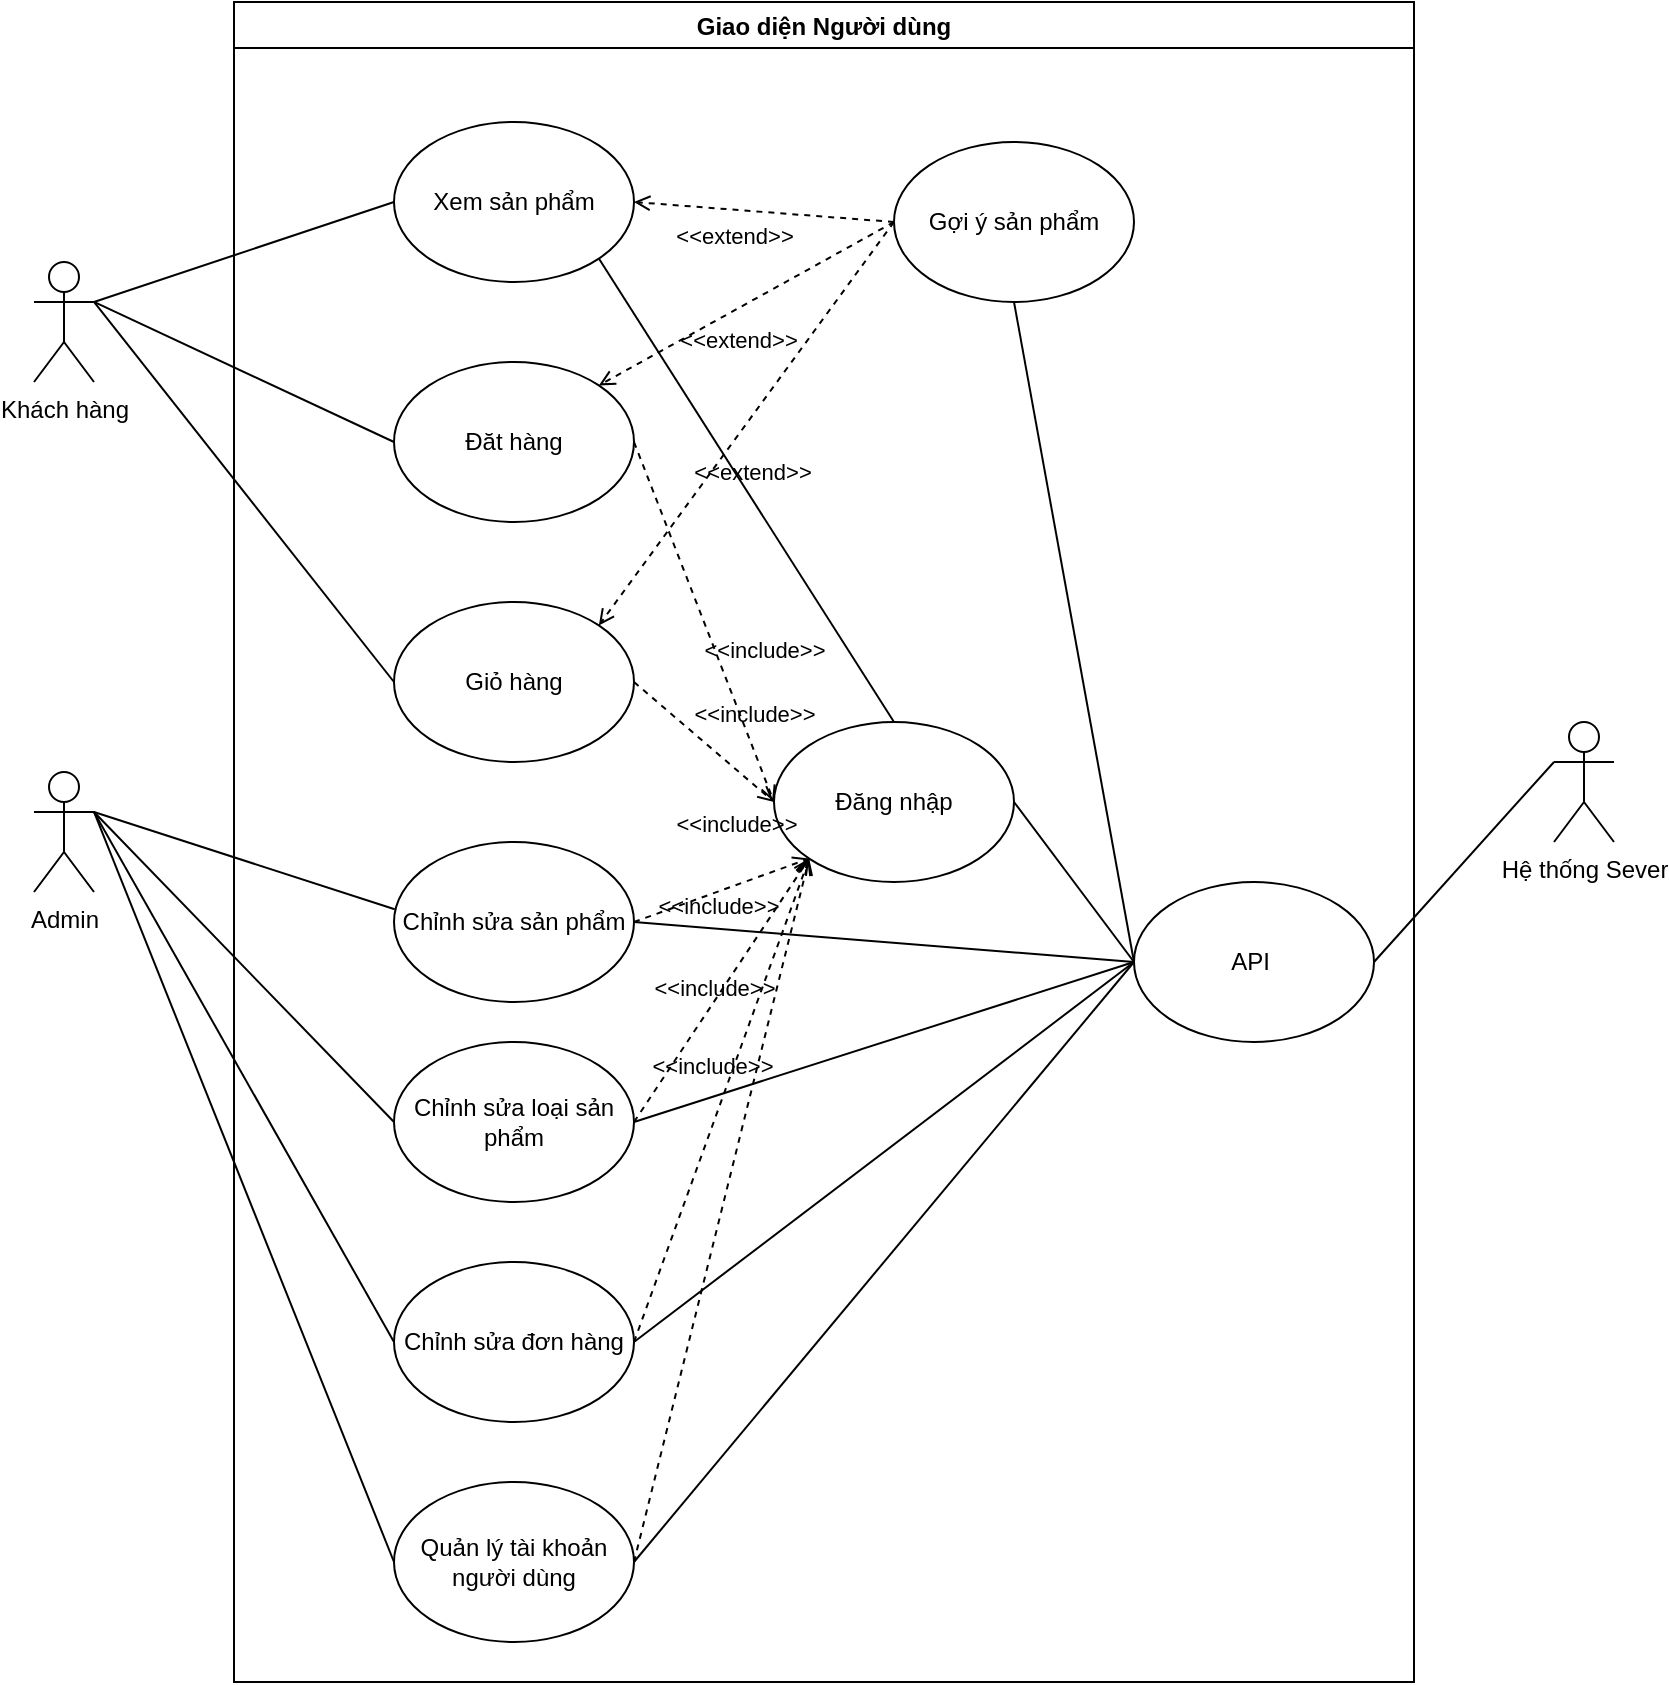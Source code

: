 <mxfile version="15.7.3" type="device" pages="3"><diagram id="hmYo7rgrEUsixKPMDMM4" name="Use Cases Người dùng"><mxGraphModel dx="2130" dy="1068" grid="1" gridSize="10" guides="1" tooltips="1" connect="1" arrows="1" fold="1" page="1" pageScale="1" pageWidth="850" pageHeight="1100" math="0" shadow="0"><root><mxCell id="0"/><mxCell id="1" parent="0"/><mxCell id="WpqIGYZQbg9KK6TChUDo-3" value="Khách hàng" style="shape=umlActor;verticalLabelPosition=bottom;verticalAlign=top;html=1;" vertex="1" parent="1"><mxGeometry x="30" y="280" width="30" height="60" as="geometry"/></mxCell><mxCell id="WpqIGYZQbg9KK6TChUDo-5" value="Admin" style="shape=umlActor;verticalLabelPosition=bottom;verticalAlign=top;html=1;" vertex="1" parent="1"><mxGeometry x="30" y="535" width="30" height="60" as="geometry"/></mxCell><mxCell id="WpqIGYZQbg9KK6TChUDo-7" value="Giao diện Người dùng" style="swimlane;" vertex="1" parent="1"><mxGeometry x="130" y="150" width="590" height="840" as="geometry"/></mxCell><mxCell id="WpqIGYZQbg9KK6TChUDo-8" value="Đăng nhập" style="ellipse;whiteSpace=wrap;html=1;" vertex="1" parent="WpqIGYZQbg9KK6TChUDo-7"><mxGeometry x="270" y="360" width="120" height="80" as="geometry"/></mxCell><mxCell id="WpqIGYZQbg9KK6TChUDo-11" value="API&amp;nbsp;" style="ellipse;whiteSpace=wrap;html=1;" vertex="1" parent="WpqIGYZQbg9KK6TChUDo-7"><mxGeometry x="450" y="440" width="120" height="80" as="geometry"/></mxCell><mxCell id="WpqIGYZQbg9KK6TChUDo-12" value="Xem sản phẩm" style="ellipse;whiteSpace=wrap;html=1;" vertex="1" parent="WpqIGYZQbg9KK6TChUDo-7"><mxGeometry x="80" y="60" width="120" height="80" as="geometry"/></mxCell><mxCell id="WpqIGYZQbg9KK6TChUDo-13" value="Chỉnh sửa sản phẩm" style="ellipse;whiteSpace=wrap;html=1;" vertex="1" parent="WpqIGYZQbg9KK6TChUDo-7"><mxGeometry x="80" y="420" width="120" height="80" as="geometry"/></mxCell><mxCell id="WpqIGYZQbg9KK6TChUDo-14" value="Đăt hàng" style="ellipse;whiteSpace=wrap;html=1;" vertex="1" parent="WpqIGYZQbg9KK6TChUDo-7"><mxGeometry x="80" y="180" width="120" height="80" as="geometry"/></mxCell><mxCell id="WpqIGYZQbg9KK6TChUDo-17" value="Giỏ hàng" style="ellipse;whiteSpace=wrap;html=1;" vertex="1" parent="WpqIGYZQbg9KK6TChUDo-7"><mxGeometry x="80" y="300" width="120" height="80" as="geometry"/></mxCell><mxCell id="WpqIGYZQbg9KK6TChUDo-25" value="Gợi ý sản phẩm" style="ellipse;whiteSpace=wrap;html=1;" vertex="1" parent="WpqIGYZQbg9KK6TChUDo-7"><mxGeometry x="330" y="70" width="120" height="80" as="geometry"/></mxCell><mxCell id="WpqIGYZQbg9KK6TChUDo-31" value="" style="endArrow=none;html=1;rounded=0;entryX=0.5;entryY=1;entryDx=0;entryDy=0;exitX=0;exitY=0.5;exitDx=0;exitDy=0;" edge="1" parent="WpqIGYZQbg9KK6TChUDo-7" source="WpqIGYZQbg9KK6TChUDo-11" target="WpqIGYZQbg9KK6TChUDo-25"><mxGeometry width="50" height="50" relative="1" as="geometry"><mxPoint x="400" y="440" as="sourcePoint"/><mxPoint x="350" y="310" as="targetPoint"/></mxGeometry></mxCell><mxCell id="WpqIGYZQbg9KK6TChUDo-35" value="" style="endArrow=none;html=1;rounded=0;exitX=1;exitY=0.5;exitDx=0;exitDy=0;entryX=0;entryY=0.5;entryDx=0;entryDy=0;" edge="1" parent="WpqIGYZQbg9KK6TChUDo-7" source="WpqIGYZQbg9KK6TChUDo-8" target="WpqIGYZQbg9KK6TChUDo-11"><mxGeometry width="50" height="50" relative="1" as="geometry"><mxPoint x="290" y="410" as="sourcePoint"/><mxPoint x="340" y="360" as="targetPoint"/></mxGeometry></mxCell><mxCell id="WpqIGYZQbg9KK6TChUDo-39" value="&amp;lt;&amp;lt;include&amp;gt;&amp;gt;" style="html=1;verticalAlign=bottom;labelBackgroundColor=none;endArrow=open;endFill=0;dashed=1;rounded=0;exitX=1;exitY=0.5;exitDx=0;exitDy=0;entryX=0;entryY=0.5;entryDx=0;entryDy=0;" edge="1" parent="WpqIGYZQbg9KK6TChUDo-7" source="WpqIGYZQbg9KK6TChUDo-17" target="WpqIGYZQbg9KK6TChUDo-8"><mxGeometry x="0.333" y="20" width="160" relative="1" as="geometry"><mxPoint x="180.0" y="370" as="sourcePoint"/><mxPoint x="240" y="510" as="targetPoint"/><mxPoint as="offset"/></mxGeometry></mxCell><mxCell id="WpqIGYZQbg9KK6TChUDo-40" value="&amp;lt;&amp;lt;include&amp;gt;&amp;gt;" style="html=1;verticalAlign=bottom;labelBackgroundColor=none;endArrow=open;endFill=0;dashed=1;rounded=0;exitX=1;exitY=0.5;exitDx=0;exitDy=0;entryX=0;entryY=1;entryDx=0;entryDy=0;" edge="1" parent="WpqIGYZQbg9KK6TChUDo-7" source="WpqIGYZQbg9KK6TChUDo-13" target="WpqIGYZQbg9KK6TChUDo-8"><mxGeometry x="0.333" y="20" width="160" relative="1" as="geometry"><mxPoint x="160" y="330" as="sourcePoint"/><mxPoint x="240" y="330" as="targetPoint"/><mxPoint as="offset"/></mxGeometry></mxCell><mxCell id="WpqIGYZQbg9KK6TChUDo-42" value="&amp;lt;&amp;lt;extend&amp;gt;&amp;gt;" style="html=1;verticalAlign=bottom;labelBackgroundColor=none;endArrow=open;endFill=0;dashed=1;rounded=0;exitX=0;exitY=0.5;exitDx=0;exitDy=0;entryX=1;entryY=0.5;entryDx=0;entryDy=0;" edge="1" parent="WpqIGYZQbg9KK6TChUDo-7" source="WpqIGYZQbg9KK6TChUDo-25" target="WpqIGYZQbg9KK6TChUDo-12"><mxGeometry x="0.202" y="22" width="160" relative="1" as="geometry"><mxPoint x="280" y="300" as="sourcePoint"/><mxPoint x="162.426" y="118.284" as="targetPoint"/><mxPoint as="offset"/></mxGeometry></mxCell><mxCell id="WpqIGYZQbg9KK6TChUDo-44" value="&amp;lt;&amp;lt;extend&amp;gt;&amp;gt;" style="html=1;verticalAlign=bottom;labelBackgroundColor=none;endArrow=open;endFill=0;dashed=1;rounded=0;entryX=1;entryY=0;entryDx=0;entryDy=0;exitX=0;exitY=0.5;exitDx=0;exitDy=0;" edge="1" parent="WpqIGYZQbg9KK6TChUDo-7" source="WpqIGYZQbg9KK6TChUDo-25" target="WpqIGYZQbg9KK6TChUDo-17"><mxGeometry x="0.202" y="22" width="160" relative="1" as="geometry"><mxPoint x="330" y="100" as="sourcePoint"/><mxPoint x="160" y="230" as="targetPoint"/><mxPoint as="offset"/></mxGeometry></mxCell><mxCell id="WpqIGYZQbg9KK6TChUDo-45" value="Chỉnh sửa loại sản phẩm" style="ellipse;whiteSpace=wrap;html=1;" vertex="1" parent="WpqIGYZQbg9KK6TChUDo-7"><mxGeometry x="80" y="520" width="120" height="80" as="geometry"/></mxCell><mxCell id="WpqIGYZQbg9KK6TChUDo-46" value="Chỉnh sửa đơn hàng" style="ellipse;whiteSpace=wrap;html=1;" vertex="1" parent="WpqIGYZQbg9KK6TChUDo-7"><mxGeometry x="80" y="630" width="120" height="80" as="geometry"/></mxCell><mxCell id="WpqIGYZQbg9KK6TChUDo-41" value="&amp;lt;&amp;lt;include&amp;gt;&amp;gt;" style="html=1;verticalAlign=bottom;labelBackgroundColor=none;endArrow=open;endFill=0;dashed=1;rounded=0;exitX=1;exitY=0.5;exitDx=0;exitDy=0;entryX=0;entryY=0.5;entryDx=0;entryDy=0;" edge="1" parent="WpqIGYZQbg9KK6TChUDo-7" source="WpqIGYZQbg9KK6TChUDo-14" target="WpqIGYZQbg9KK6TChUDo-8"><mxGeometry x="0.333" y="20" width="160" relative="1" as="geometry"><mxPoint x="160" y="330" as="sourcePoint"/><mxPoint x="230" y="320" as="targetPoint"/><mxPoint as="offset"/></mxGeometry></mxCell><mxCell id="WpqIGYZQbg9KK6TChUDo-43" value="&amp;lt;&amp;lt;extend&amp;gt;&amp;gt;" style="html=1;verticalAlign=bottom;labelBackgroundColor=none;endArrow=open;endFill=0;dashed=1;rounded=0;entryX=1;entryY=0;entryDx=0;entryDy=0;exitX=0;exitY=0.5;exitDx=0;exitDy=0;" edge="1" parent="WpqIGYZQbg9KK6TChUDo-7" source="WpqIGYZQbg9KK6TChUDo-25" target="WpqIGYZQbg9KK6TChUDo-14"><mxGeometry x="0.202" y="22" width="160" relative="1" as="geometry"><mxPoint x="320" y="90" as="sourcePoint"/><mxPoint x="160" y="90" as="targetPoint"/><mxPoint as="offset"/></mxGeometry></mxCell><mxCell id="WpqIGYZQbg9KK6TChUDo-50" value="Quản lý tài khoản người dùng" style="ellipse;whiteSpace=wrap;html=1;" vertex="1" parent="WpqIGYZQbg9KK6TChUDo-7"><mxGeometry x="80" y="740" width="120" height="80" as="geometry"/></mxCell><mxCell id="WpqIGYZQbg9KK6TChUDo-52" value="" style="endArrow=none;html=1;rounded=0;entryX=1;entryY=0.5;entryDx=0;entryDy=0;exitX=0;exitY=0.5;exitDx=0;exitDy=0;" edge="1" parent="WpqIGYZQbg9KK6TChUDo-7" source="WpqIGYZQbg9KK6TChUDo-11" target="WpqIGYZQbg9KK6TChUDo-45"><mxGeometry width="50" height="50" relative="1" as="geometry"><mxPoint x="430.0" y="440.0" as="sourcePoint"/><mxPoint x="400" y="160" as="targetPoint"/></mxGeometry></mxCell><mxCell id="WpqIGYZQbg9KK6TChUDo-53" value="" style="endArrow=none;html=1;rounded=0;entryX=1;entryY=0.5;entryDx=0;entryDy=0;exitX=0;exitY=0.5;exitDx=0;exitDy=0;" edge="1" parent="WpqIGYZQbg9KK6TChUDo-7" source="WpqIGYZQbg9KK6TChUDo-11" target="WpqIGYZQbg9KK6TChUDo-46"><mxGeometry width="50" height="50" relative="1" as="geometry"><mxPoint x="430.0" y="440.0" as="sourcePoint"/><mxPoint x="210" y="580.0" as="targetPoint"/></mxGeometry></mxCell><mxCell id="WpqIGYZQbg9KK6TChUDo-54" value="" style="endArrow=none;html=1;rounded=0;entryX=1;entryY=0.5;entryDx=0;entryDy=0;exitX=0;exitY=0.5;exitDx=0;exitDy=0;" edge="1" parent="WpqIGYZQbg9KK6TChUDo-7" source="WpqIGYZQbg9KK6TChUDo-11" target="WpqIGYZQbg9KK6TChUDo-50"><mxGeometry width="50" height="50" relative="1" as="geometry"><mxPoint x="430.0" y="440.0" as="sourcePoint"/><mxPoint x="210" y="680.0" as="targetPoint"/></mxGeometry></mxCell><mxCell id="WpqIGYZQbg9KK6TChUDo-55" value="" style="endArrow=none;html=1;rounded=0;entryX=1;entryY=0.5;entryDx=0;entryDy=0;exitX=0;exitY=0.5;exitDx=0;exitDy=0;" edge="1" parent="WpqIGYZQbg9KK6TChUDo-7" source="WpqIGYZQbg9KK6TChUDo-11" target="WpqIGYZQbg9KK6TChUDo-13"><mxGeometry width="50" height="50" relative="1" as="geometry"><mxPoint x="460" y="490.0" as="sourcePoint"/><mxPoint x="210.0" y="570.0" as="targetPoint"/></mxGeometry></mxCell><mxCell id="WpqIGYZQbg9KK6TChUDo-56" value="&amp;lt;&amp;lt;include&amp;gt;&amp;gt;" style="html=1;verticalAlign=bottom;labelBackgroundColor=none;endArrow=open;endFill=0;dashed=1;rounded=0;exitX=1;exitY=0.5;exitDx=0;exitDy=0;entryX=0;entryY=1;entryDx=0;entryDy=0;" edge="1" parent="WpqIGYZQbg9KK6TChUDo-7" source="WpqIGYZQbg9KK6TChUDo-45" target="WpqIGYZQbg9KK6TChUDo-8"><mxGeometry x="0.333" y="20" width="160" relative="1" as="geometry"><mxPoint x="210.0" y="470.0" as="sourcePoint"/><mxPoint x="280" y="410.0" as="targetPoint"/><mxPoint as="offset"/></mxGeometry></mxCell><mxCell id="WpqIGYZQbg9KK6TChUDo-57" value="&amp;lt;&amp;lt;include&amp;gt;&amp;gt;" style="html=1;verticalAlign=bottom;labelBackgroundColor=none;endArrow=open;endFill=0;dashed=1;rounded=0;exitX=1;exitY=0.5;exitDx=0;exitDy=0;entryX=0;entryY=1;entryDx=0;entryDy=0;" edge="1" parent="WpqIGYZQbg9KK6TChUDo-7" source="WpqIGYZQbg9KK6TChUDo-46" target="WpqIGYZQbg9KK6TChUDo-8"><mxGeometry x="0.333" y="20" width="160" relative="1" as="geometry"><mxPoint x="210.0" y="570.0" as="sourcePoint"/><mxPoint x="297.574" y="438.284" as="targetPoint"/><mxPoint as="offset"/></mxGeometry></mxCell><mxCell id="WpqIGYZQbg9KK6TChUDo-59" value="&amp;lt;&amp;lt;include&amp;gt;&amp;gt;" style="html=1;verticalAlign=bottom;labelBackgroundColor=none;endArrow=open;endFill=0;dashed=1;rounded=0;exitX=1;exitY=0.5;exitDx=0;exitDy=0;entryX=0;entryY=1;entryDx=0;entryDy=0;" edge="1" parent="WpqIGYZQbg9KK6TChUDo-7" source="WpqIGYZQbg9KK6TChUDo-50" target="WpqIGYZQbg9KK6TChUDo-8"><mxGeometry x="0.333" y="20" width="160" relative="1" as="geometry"><mxPoint x="210.0" y="680.0" as="sourcePoint"/><mxPoint x="297.574" y="438.284" as="targetPoint"/><mxPoint as="offset"/></mxGeometry></mxCell><mxCell id="WpqIGYZQbg9KK6TChUDo-60" value="" style="endArrow=none;html=1;rounded=0;entryX=1;entryY=1;entryDx=0;entryDy=0;exitX=0.5;exitY=0;exitDx=0;exitDy=0;" edge="1" parent="WpqIGYZQbg9KK6TChUDo-7" source="WpqIGYZQbg9KK6TChUDo-8" target="WpqIGYZQbg9KK6TChUDo-12"><mxGeometry width="50" height="50" relative="1" as="geometry"><mxPoint x="40" y="440" as="sourcePoint"/><mxPoint x="90" y="390" as="targetPoint"/></mxGeometry></mxCell><mxCell id="WpqIGYZQbg9KK6TChUDo-10" value="Hệ thống Sever" style="shape=umlActor;verticalLabelPosition=bottom;verticalAlign=top;html=1;outlineConnect=0;" vertex="1" parent="1"><mxGeometry x="790" y="510" width="30" height="60" as="geometry"/></mxCell><mxCell id="WpqIGYZQbg9KK6TChUDo-18" value="" style="endArrow=none;html=1;rounded=0;exitX=1;exitY=0.333;exitDx=0;exitDy=0;exitPerimeter=0;entryX=0;entryY=0.5;entryDx=0;entryDy=0;" edge="1" parent="1" source="WpqIGYZQbg9KK6TChUDo-3" target="WpqIGYZQbg9KK6TChUDo-12"><mxGeometry width="50" height="50" relative="1" as="geometry"><mxPoint x="450" y="450" as="sourcePoint"/><mxPoint x="500" y="400" as="targetPoint"/></mxGeometry></mxCell><mxCell id="WpqIGYZQbg9KK6TChUDo-19" value="" style="endArrow=none;html=1;rounded=0;exitX=1;exitY=0.333;exitDx=0;exitDy=0;exitPerimeter=0;entryX=0;entryY=0.5;entryDx=0;entryDy=0;" edge="1" parent="1" source="WpqIGYZQbg9KK6TChUDo-3" target="WpqIGYZQbg9KK6TChUDo-14"><mxGeometry width="50" height="50" relative="1" as="geometry"><mxPoint x="100" y="310" as="sourcePoint"/><mxPoint x="210" y="220" as="targetPoint"/></mxGeometry></mxCell><mxCell id="WpqIGYZQbg9KK6TChUDo-20" value="" style="endArrow=none;html=1;rounded=0;entryX=0;entryY=0.5;entryDx=0;entryDy=0;exitX=1;exitY=0.333;exitDx=0;exitDy=0;exitPerimeter=0;" edge="1" parent="1" source="WpqIGYZQbg9KK6TChUDo-3" target="WpqIGYZQbg9KK6TChUDo-17"><mxGeometry width="50" height="50" relative="1" as="geometry"><mxPoint x="90" y="300" as="sourcePoint"/><mxPoint x="350" y="270" as="targetPoint"/></mxGeometry></mxCell><mxCell id="WpqIGYZQbg9KK6TChUDo-24" value="" style="endArrow=none;html=1;rounded=0;entryX=0.003;entryY=0.42;entryDx=0;entryDy=0;entryPerimeter=0;exitX=1;exitY=0.333;exitDx=0;exitDy=0;exitPerimeter=0;" edge="1" parent="1" source="WpqIGYZQbg9KK6TChUDo-5" target="WpqIGYZQbg9KK6TChUDo-13"><mxGeometry width="50" height="50" relative="1" as="geometry"><mxPoint x="100" y="560" as="sourcePoint"/><mxPoint x="191.2" y="519.2" as="targetPoint"/></mxGeometry></mxCell><mxCell id="WpqIGYZQbg9KK6TChUDo-47" value="" style="endArrow=none;html=1;rounded=0;entryX=1;entryY=0.5;entryDx=0;entryDy=0;exitX=0;exitY=0.333;exitDx=0;exitDy=0;exitPerimeter=0;" edge="1" parent="1" source="WpqIGYZQbg9KK6TChUDo-10" target="WpqIGYZQbg9KK6TChUDo-11"><mxGeometry width="50" height="50" relative="1" as="geometry"><mxPoint x="600" y="600" as="sourcePoint"/><mxPoint x="550" y="290" as="targetPoint"/></mxGeometry></mxCell><mxCell id="WpqIGYZQbg9KK6TChUDo-48" value="" style="endArrow=none;html=1;rounded=0;entryX=0;entryY=0.5;entryDx=0;entryDy=0;exitX=1;exitY=0.333;exitDx=0;exitDy=0;exitPerimeter=0;" edge="1" parent="1" source="WpqIGYZQbg9KK6TChUDo-5" target="WpqIGYZQbg9KK6TChUDo-45"><mxGeometry width="50" height="50" relative="1" as="geometry"><mxPoint x="90" y="550" as="sourcePoint"/><mxPoint x="250.36" y="613.6" as="targetPoint"/></mxGeometry></mxCell><mxCell id="WpqIGYZQbg9KK6TChUDo-49" value="" style="endArrow=none;html=1;rounded=0;entryX=0;entryY=0.5;entryDx=0;entryDy=0;exitX=1;exitY=0.333;exitDx=0;exitDy=0;exitPerimeter=0;" edge="1" parent="1" source="WpqIGYZQbg9KK6TChUDo-5" target="WpqIGYZQbg9KK6TChUDo-46"><mxGeometry width="50" height="50" relative="1" as="geometry"><mxPoint x="100.0" y="560.0" as="sourcePoint"/><mxPoint x="250.0" y="730.0" as="targetPoint"/></mxGeometry></mxCell><mxCell id="WpqIGYZQbg9KK6TChUDo-51" value="" style="endArrow=none;html=1;rounded=0;entryX=0;entryY=0.5;entryDx=0;entryDy=0;exitX=1;exitY=0.333;exitDx=0;exitDy=0;exitPerimeter=0;" edge="1" parent="1" source="WpqIGYZQbg9KK6TChUDo-5" target="WpqIGYZQbg9KK6TChUDo-50"><mxGeometry width="50" height="50" relative="1" as="geometry"><mxPoint x="100.0" y="560.0" as="sourcePoint"/><mxPoint x="250.0" y="840.0" as="targetPoint"/></mxGeometry></mxCell></root></mxGraphModel></diagram><diagram id="WQH0HXmaYhvgiEabqMy1" name="Use Cases Sever"><mxGraphModel dx="1826" dy="916" grid="1" gridSize="10" guides="1" tooltips="1" connect="1" arrows="1" fold="1" page="1" pageScale="1" pageWidth="850" pageHeight="1100" math="0" shadow="0"><root><mxCell id="5BRuqn_XNsIPignSiUo--0"/><mxCell id="5BRuqn_XNsIPignSiUo--1" parent="5BRuqn_XNsIPignSiUo--0"/><mxCell id="tfKUJXocX1M5oZHYzGDF-0" value="Hệ thống Server" style="swimlane;" vertex="1" parent="5BRuqn_XNsIPignSiUo--1"><mxGeometry x="20" y="180" width="650" height="690" as="geometry"/></mxCell><mxCell id="tfKUJXocX1M5oZHYzGDF-3" value="Dịch vụ&amp;nbsp;" style="ellipse;whiteSpace=wrap;html=1;" vertex="1" parent="tfKUJXocX1M5oZHYzGDF-0"><mxGeometry x="170" y="280" width="120" height="80" as="geometry"/></mxCell><mxCell id="RVetvH7juaanu7xWLQjd-0" value="Kết nối database" style="ellipse;whiteSpace=wrap;html=1;" vertex="1" parent="tfKUJXocX1M5oZHYzGDF-0"><mxGeometry x="510" y="280" width="120" height="80" as="geometry"/></mxCell><mxCell id="RVetvH7juaanu7xWLQjd-3" value="Dịch vụ người dùng" style="ellipse;whiteSpace=wrap;html=1;" vertex="1" parent="tfKUJXocX1M5oZHYzGDF-0"><mxGeometry x="360" y="50" width="120" height="80" as="geometry"/></mxCell><mxCell id="RVetvH7juaanu7xWLQjd-4" value="Dịch vụ đơn hàng" style="ellipse;whiteSpace=wrap;html=1;" vertex="1" parent="tfKUJXocX1M5oZHYzGDF-0"><mxGeometry x="360" y="170" width="120" height="80" as="geometry"/></mxCell><mxCell id="RVetvH7juaanu7xWLQjd-5" value="Dịch vụ sản phẩm" style="ellipse;whiteSpace=wrap;html=1;" vertex="1" parent="tfKUJXocX1M5oZHYzGDF-0"><mxGeometry x="350" y="280" width="120" height="80" as="geometry"/></mxCell><mxCell id="RVetvH7juaanu7xWLQjd-6" value="Dịch vụ loại sản phẩm" style="ellipse;whiteSpace=wrap;html=1;" vertex="1" parent="tfKUJXocX1M5oZHYzGDF-0"><mxGeometry x="360" y="400" width="120" height="80" as="geometry"/></mxCell><mxCell id="RVetvH7juaanu7xWLQjd-8" value="Hệ thống khuyến nghị" style="ellipse;whiteSpace=wrap;html=1;" vertex="1" parent="tfKUJXocX1M5oZHYzGDF-0"><mxGeometry x="265" y="570" width="120" height="80" as="geometry"/></mxCell><mxCell id="8qtbMktEdWjDqhMdGbH2-0" value="&amp;lt;&amp;lt;extend&amp;gt;&amp;gt;" style="html=1;verticalAlign=bottom;labelBackgroundColor=none;endArrow=open;endFill=0;dashed=1;rounded=0;entryX=1;entryY=0.5;entryDx=0;entryDy=0;exitX=0;exitY=0.5;exitDx=0;exitDy=0;" edge="1" parent="tfKUJXocX1M5oZHYzGDF-0" source="RVetvH7juaanu7xWLQjd-3" target="tfKUJXocX1M5oZHYzGDF-3"><mxGeometry x="0.202" y="22" width="160" relative="1" as="geometry"><mxPoint x="430" y="110" as="sourcePoint"/><mxPoint x="282.426" y="311.716" as="targetPoint"/><mxPoint as="offset"/></mxGeometry></mxCell><mxCell id="8qtbMktEdWjDqhMdGbH2-1" value="&amp;lt;&amp;lt;extend&amp;gt;&amp;gt;" style="html=1;verticalAlign=bottom;labelBackgroundColor=none;endArrow=open;endFill=0;dashed=1;rounded=0;entryX=1;entryY=0.5;entryDx=0;entryDy=0;exitX=0;exitY=0.5;exitDx=0;exitDy=0;" edge="1" parent="tfKUJXocX1M5oZHYzGDF-0" source="RVetvH7juaanu7xWLQjd-4" target="tfKUJXocX1M5oZHYzGDF-3"><mxGeometry x="0.202" y="22" width="160" relative="1" as="geometry"><mxPoint x="370" y="100" as="sourcePoint"/><mxPoint x="320" y="330.0" as="targetPoint"/><mxPoint as="offset"/></mxGeometry></mxCell><mxCell id="8qtbMktEdWjDqhMdGbH2-2" value="&amp;lt;&amp;lt;extend&amp;gt;&amp;gt;" style="html=1;verticalAlign=bottom;labelBackgroundColor=none;endArrow=open;endFill=0;dashed=1;rounded=0;entryX=1;entryY=0.5;entryDx=0;entryDy=0;exitX=0;exitY=0.5;exitDx=0;exitDy=0;" edge="1" parent="tfKUJXocX1M5oZHYzGDF-0" source="RVetvH7juaanu7xWLQjd-5" target="tfKUJXocX1M5oZHYzGDF-3"><mxGeometry x="0.202" y="22" width="160" relative="1" as="geometry"><mxPoint x="370" y="200" as="sourcePoint"/><mxPoint x="320" y="330.0" as="targetPoint"/><mxPoint as="offset"/></mxGeometry></mxCell><mxCell id="8qtbMktEdWjDqhMdGbH2-3" value="&amp;lt;&amp;lt;extend&amp;gt;&amp;gt;" style="html=1;verticalAlign=bottom;labelBackgroundColor=none;endArrow=open;endFill=0;dashed=1;rounded=0;entryX=1;entryY=0.5;entryDx=0;entryDy=0;exitX=0;exitY=0.5;exitDx=0;exitDy=0;" edge="1" parent="tfKUJXocX1M5oZHYzGDF-0" source="RVetvH7juaanu7xWLQjd-6" target="tfKUJXocX1M5oZHYzGDF-3"><mxGeometry x="0.202" y="22" width="160" relative="1" as="geometry"><mxPoint x="370" y="300" as="sourcePoint"/><mxPoint x="320" y="330.0" as="targetPoint"/><mxPoint as="offset"/></mxGeometry></mxCell><mxCell id="8qtbMktEdWjDqhMdGbH2-6" value="Bộ điều khiển" style="ellipse;whiteSpace=wrap;html=1;" vertex="1" parent="tfKUJXocX1M5oZHYzGDF-0"><mxGeometry x="20" y="300" width="120" height="80" as="geometry"/></mxCell><mxCell id="8qtbMktEdWjDqhMdGbH2-7" value="" style="endArrow=none;html=1;rounded=0;exitX=1;exitY=0.5;exitDx=0;exitDy=0;entryX=0;entryY=0.5;entryDx=0;entryDy=0;" edge="1" parent="tfKUJXocX1M5oZHYzGDF-0" source="8qtbMktEdWjDqhMdGbH2-6" target="tfKUJXocX1M5oZHYzGDF-3"><mxGeometry width="50" height="50" relative="1" as="geometry"><mxPoint x="500" y="360" as="sourcePoint"/><mxPoint x="550" y="310" as="targetPoint"/></mxGeometry></mxCell><mxCell id="8qtbMktEdWjDqhMdGbH2-10" value="" style="endArrow=none;html=1;rounded=0;exitX=0;exitY=0.5;exitDx=0;exitDy=0;entryX=1;entryY=0.5;entryDx=0;entryDy=0;" edge="1" parent="tfKUJXocX1M5oZHYzGDF-0" source="RVetvH7juaanu7xWLQjd-0" target="RVetvH7juaanu7xWLQjd-6"><mxGeometry width="50" height="50" relative="1" as="geometry"><mxPoint x="770" y="330.0" as="sourcePoint"/><mxPoint x="370.0" y="580.0" as="targetPoint"/></mxGeometry></mxCell><mxCell id="8qtbMktEdWjDqhMdGbH2-11" value="" style="endArrow=none;html=1;rounded=0;exitX=1;exitY=0.5;exitDx=0;exitDy=0;entryX=0;entryY=0.5;entryDx=0;entryDy=0;" edge="1" parent="tfKUJXocX1M5oZHYzGDF-0" source="RVetvH7juaanu7xWLQjd-3" target="RVetvH7juaanu7xWLQjd-0"><mxGeometry width="50" height="50" relative="1" as="geometry"><mxPoint x="520" y="330.0" as="sourcePoint"/><mxPoint x="490.0" y="450.0" as="targetPoint"/></mxGeometry></mxCell><mxCell id="8qtbMktEdWjDqhMdGbH2-12" value="" style="endArrow=none;html=1;rounded=0;exitX=1;exitY=0.5;exitDx=0;exitDy=0;entryX=0;entryY=0.5;entryDx=0;entryDy=0;" edge="1" parent="tfKUJXocX1M5oZHYzGDF-0" source="RVetvH7juaanu7xWLQjd-4" target="RVetvH7juaanu7xWLQjd-0"><mxGeometry width="50" height="50" relative="1" as="geometry"><mxPoint x="490.0" y="100" as="sourcePoint"/><mxPoint x="510" y="320" as="targetPoint"/></mxGeometry></mxCell><mxCell id="8qtbMktEdWjDqhMdGbH2-13" value="" style="endArrow=none;html=1;rounded=0;exitX=1;exitY=0.5;exitDx=0;exitDy=0;entryX=0;entryY=0.5;entryDx=0;entryDy=0;" edge="1" parent="tfKUJXocX1M5oZHYzGDF-0" source="RVetvH7juaanu7xWLQjd-5" target="RVetvH7juaanu7xWLQjd-0"><mxGeometry width="50" height="50" relative="1" as="geometry"><mxPoint x="490.0" y="220" as="sourcePoint"/><mxPoint x="520" y="330.0" as="targetPoint"/></mxGeometry></mxCell><mxCell id="8qtbMktEdWjDqhMdGbH2-14" value="Dịch vụ xác thực" style="ellipse;whiteSpace=wrap;html=1;" vertex="1" parent="tfKUJXocX1M5oZHYzGDF-0"><mxGeometry x="130" y="120" width="120" height="80" as="geometry"/></mxCell><mxCell id="8qtbMktEdWjDqhMdGbH2-15" value="&amp;lt;&amp;lt;extend&amp;gt;&amp;gt;" style="html=1;verticalAlign=bottom;labelBackgroundColor=none;endArrow=open;endFill=0;dashed=1;rounded=0;entryX=0.5;entryY=0;entryDx=0;entryDy=0;exitX=0.742;exitY=0.946;exitDx=0;exitDy=0;exitPerimeter=0;" edge="1" parent="tfKUJXocX1M5oZHYzGDF-0" source="8qtbMktEdWjDqhMdGbH2-14" target="tfKUJXocX1M5oZHYzGDF-3"><mxGeometry x="0.202" y="22" width="160" relative="1" as="geometry"><mxPoint x="370.0" y="100" as="sourcePoint"/><mxPoint x="300" y="330.0" as="targetPoint"/><mxPoint as="offset"/></mxGeometry></mxCell><mxCell id="vZNggB2FkAYrmCdX4deJ-1" value="Cơ sở dữ liệu" style="shape=umlActor;verticalLabelPosition=bottom;verticalAlign=top;html=1;outlineConnect=0;" vertex="1" parent="5BRuqn_XNsIPignSiUo--1"><mxGeometry x="780" y="480" width="30" height="60" as="geometry"/></mxCell><mxCell id="8qtbMktEdWjDqhMdGbH2-4" value="" style="endArrow=none;html=1;rounded=0;entryX=0;entryY=0.333;entryDx=0;entryDy=0;entryPerimeter=0;exitX=1;exitY=0.5;exitDx=0;exitDy=0;" edge="1" parent="5BRuqn_XNsIPignSiUo--1" source="RVetvH7juaanu7xWLQjd-0" target="vZNggB2FkAYrmCdX4deJ-1"><mxGeometry width="50" height="50" relative="1" as="geometry"><mxPoint x="520" y="540" as="sourcePoint"/><mxPoint x="570" y="490" as="targetPoint"/></mxGeometry></mxCell><mxCell id="8qtbMktEdWjDqhMdGbH2-9" value="" style="endArrow=none;html=1;rounded=0;exitX=0;exitY=1;exitDx=0;exitDy=0;entryX=1;entryY=0.5;entryDx=0;entryDy=0;exitPerimeter=0;" edge="1" parent="5BRuqn_XNsIPignSiUo--1" source="vZNggB2FkAYrmCdX4deJ-1" target="RVetvH7juaanu7xWLQjd-8"><mxGeometry width="50" height="50" relative="1" as="geometry"><mxPoint x="170.0" y="510.0" as="sourcePoint"/><mxPoint x="270.0" y="760.0" as="targetPoint"/></mxGeometry></mxCell></root></mxGraphModel></diagram><diagram id="X-VXlxn47KfroVIzSSj-" name="Kiến trúc"><mxGraphModel dx="3796" dy="1739" grid="1" gridSize="10" guides="1" tooltips="1" connect="1" arrows="1" fold="1" page="1" pageScale="1" pageWidth="850" pageHeight="1100" math="0" shadow="0"><root><mxCell id="nisfFdB-MtHwCI3LmxFU-0"/><mxCell id="nisfFdB-MtHwCI3LmxFU-1" parent="nisfFdB-MtHwCI3LmxFU-0"/><mxCell id="nisfFdB-MtHwCI3LmxFU-77" value="" style="endArrow=classic;html=1;rounded=0;fontSize=18;exitX=1;exitY=0.25;exitDx=0;exitDy=0;entryX=0.002;entryY=0.597;entryDx=0;entryDy=0;entryPerimeter=0;" edge="1" parent="nisfFdB-MtHwCI3LmxFU-1" source="nisfFdB-MtHwCI3LmxFU-55" target="nisfFdB-MtHwCI3LmxFU-81"><mxGeometry width="50" height="50" relative="1" as="geometry"><mxPoint x="480" y="1380" as="sourcePoint"/><mxPoint x="620" y="1352" as="targetPoint"/></mxGeometry></mxCell><mxCell id="nisfFdB-MtHwCI3LmxFU-79" value="HTTP Request" style="edgeLabel;html=1;align=center;verticalAlign=middle;resizable=0;points=[];fontSize=18;" vertex="1" connectable="0" parent="nisfFdB-MtHwCI3LmxFU-77"><mxGeometry x="-0.073" y="1" relative="1" as="geometry"><mxPoint y="-12" as="offset"/></mxGeometry></mxCell><mxCell id="nisfFdB-MtHwCI3LmxFU-24" value="&lt;b&gt;&lt;font style=&quot;font-size: 18px&quot;&gt;Bộ điều hướng trang&lt;/font&gt;&lt;/b&gt;" style="text;html=1;strokeColor=none;fillColor=none;align=center;verticalAlign=middle;whiteSpace=wrap;rounded=0;" vertex="1" parent="nisfFdB-MtHwCI3LmxFU-1"><mxGeometry x="208.733" y="569.394" width="151.812" height="31.515" as="geometry"/></mxCell><mxCell id="nisfFdB-MtHwCI3LmxFU-170" style="edgeStyle=orthogonalEdgeStyle;rounded=0;orthogonalLoop=1;jettySize=auto;html=1;exitX=0;exitY=0.5;exitDx=0;exitDy=0;fontSize=18;endArrow=classic;endFill=1;strokeColor=default;" edge="1" parent="nisfFdB-MtHwCI3LmxFU-1" source="nisfFdB-MtHwCI3LmxFU-49"><mxGeometry relative="1" as="geometry"><mxPoint y="726.235" as="targetPoint"/><Array as="points"><mxPoint x="-30" y="1410"/><mxPoint x="-30" y="726"/></Array></mxGeometry></mxCell><mxCell id="nisfFdB-MtHwCI3LmxFU-104" value="" style="endArrow=classic;html=1;rounded=0;fontSize=18;exitX=0;exitY=0.5;exitDx=0;exitDy=0;entryX=1;entryY=0.75;entryDx=0;entryDy=0;" edge="1" parent="nisfFdB-MtHwCI3LmxFU-1" source="nisfFdB-MtHwCI3LmxFU-103" target="nisfFdB-MtHwCI3LmxFU-55"><mxGeometry width="50" height="50" relative="1" as="geometry"><mxPoint x="740" y="1467.009" as="sourcePoint"/><mxPoint x="481.688" y="1441.585" as="targetPoint"/></mxGeometry></mxCell><mxCell id="nisfFdB-MtHwCI3LmxFU-105" value="HTTP Response" style="edgeLabel;html=1;align=center;verticalAlign=middle;resizable=0;points=[];fontSize=18;" vertex="1" connectable="0" parent="nisfFdB-MtHwCI3LmxFU-104"><mxGeometry x="-0.073" y="1" relative="1" as="geometry"><mxPoint x="-25" y="20" as="offset"/></mxGeometry></mxCell><mxCell id="nisfFdB-MtHwCI3LmxFU-98" value="" style="endArrow=classic;html=1;rounded=0;fontSize=18;exitX=0;exitY=0.75;exitDx=0;exitDy=0;entryX=0.995;entryY=0.411;entryDx=0;entryDy=0;entryPerimeter=0;" edge="1" parent="nisfFdB-MtHwCI3LmxFU-1" source="nisfFdB-MtHwCI3LmxFU-100" target="nisfFdB-MtHwCI3LmxFU-55"><mxGeometry width="50" height="50" relative="1" as="geometry"><mxPoint x="482.5" y="1403.75" as="sourcePoint"/><mxPoint x="700.56" y="1403.72" as="targetPoint"/></mxGeometry></mxCell><mxCell id="nisfFdB-MtHwCI3LmxFU-99" value="HTTP Response" style="edgeLabel;html=1;align=center;verticalAlign=middle;resizable=0;points=[];fontSize=18;" vertex="1" connectable="0" parent="nisfFdB-MtHwCI3LmxFU-98"><mxGeometry x="-0.073" y="1" relative="1" as="geometry"><mxPoint x="-19" y="25" as="offset"/></mxGeometry></mxCell><mxCell id="nisfFdB-MtHwCI3LmxFU-177" value="" style="group" vertex="1" connectable="0" parent="nisfFdB-MtHwCI3LmxFU-1"><mxGeometry x="560" y="546.84" width="670" height="903.16" as="geometry"/></mxCell><mxCell id="nisfFdB-MtHwCI3LmxFU-81" value="" style="rounded=1;whiteSpace=wrap;html=1;fontSize=18;arcSize=6;fillColor=#bac8d3;strokeColor=#23445d;" vertex="1" parent="nisfFdB-MtHwCI3LmxFU-177"><mxGeometry x="40" y="70" width="460" height="833.16" as="geometry"/></mxCell><mxCell id="nisfFdB-MtHwCI3LmxFU-82" value="&lt;b&gt;Cơ sở dữ liệu&lt;/b&gt;" style="sketch=0;shadow=0;dashed=0;html=1;strokeColor=none;labelPosition=center;verticalLabelPosition=bottom;verticalAlign=top;outlineConnect=0;align=center;shape=mxgraph.office.databases.database_mini_3;fillColor=#2072B8;fontSize=18;" vertex="1" parent="nisfFdB-MtHwCI3LmxFU-177"><mxGeometry x="540" y="323.16" width="130" height="157" as="geometry"/></mxCell><mxCell id="nisfFdB-MtHwCI3LmxFU-139" style="edgeStyle=orthogonalEdgeStyle;rounded=0;orthogonalLoop=1;jettySize=auto;html=1;exitX=1;exitY=0.5;exitDx=0;exitDy=0;fontSize=18;endArrow=none;endFill=0;strokeColor=default;" edge="1" parent="nisfFdB-MtHwCI3LmxFU-177" source="nisfFdB-MtHwCI3LmxFU-103"><mxGeometry x="-50" y="63.159" as="geometry"><mxPoint x="520" y="407.16" as="targetPoint"/></mxGeometry></mxCell><mxCell id="nisfFdB-MtHwCI3LmxFU-172" value="" style="group" vertex="1" connectable="0" parent="nisfFdB-MtHwCI3LmxFU-177"><mxGeometry x="140.0" y="763.16" width="260" height="119.34" as="geometry"/></mxCell><mxCell id="nisfFdB-MtHwCI3LmxFU-103" value="Hệ thống khuyến nghị&lt;br&gt;" style="rounded=1;whiteSpace=wrap;html=1;fontSize=18;align=center;fillColor=#d5e8d4;strokeColor=#82b366;" vertex="1" parent="nisfFdB-MtHwCI3LmxFU-172"><mxGeometry y="30" width="260" height="89.34" as="geometry"/></mxCell><mxCell id="nisfFdB-MtHwCI3LmxFU-137" value="&lt;span&gt;Flask và Python&lt;/span&gt;" style="rounded=0;whiteSpace=wrap;html=1;fontSize=18;align=center;fillColor=#f8cecc;strokeColor=#b85450;" vertex="1" parent="nisfFdB-MtHwCI3LmxFU-172"><mxGeometry x="55.16" width="149.69" height="50" as="geometry"/></mxCell><mxCell id="nisfFdB-MtHwCI3LmxFU-176" value="" style="group" vertex="1" connectable="0" parent="nisfFdB-MtHwCI3LmxFU-177"><mxGeometry x="60" y="113.16" width="426.51" height="630" as="geometry"/></mxCell><mxCell id="nisfFdB-MtHwCI3LmxFU-174" value="" style="group" vertex="1" connectable="0" parent="nisfFdB-MtHwCI3LmxFU-176"><mxGeometry y="50" width="426.51" height="580.0" as="geometry"/></mxCell><mxCell id="nisfFdB-MtHwCI3LmxFU-171" value="" style="rounded=1;whiteSpace=wrap;html=1;fontSize=18;align=center;fillColor=#d5e8d4;strokeColor=#82b366;arcSize=5;" vertex="1" parent="nisfFdB-MtHwCI3LmxFU-174"><mxGeometry width="426.51" height="580" as="geometry"/></mxCell><mxCell id="nisfFdB-MtHwCI3LmxFU-131" value="Kết nối cơ sở dữ liệu&amp;nbsp;" style="rounded=1;whiteSpace=wrap;html=1;fontSize=18;align=center;fillColor=#f8cecc;strokeColor=#b85450;" vertex="1" parent="nisfFdB-MtHwCI3LmxFU-174"><mxGeometry x="301.28" y="196.36" width="110" height="130" as="geometry"/></mxCell><mxCell id="nisfFdB-MtHwCI3LmxFU-100" value="Bộ điều khiển" style="rounded=1;whiteSpace=wrap;html=1;fontSize=18;align=center;fillColor=#dae8fc;strokeColor=#6c8ebf;" vertex="1" parent="nisfFdB-MtHwCI3LmxFU-174"><mxGeometry x="11.28" y="466.362" width="120" height="89.342" as="geometry"/></mxCell><mxCell id="nisfFdB-MtHwCI3LmxFU-101" value="Bảo mật" style="rounded=1;whiteSpace=wrap;html=1;fontSize=18;align=center;fillColor=#dae8fc;strokeColor=#6c8ebf;" vertex="1" parent="nisfFdB-MtHwCI3LmxFU-174"><mxGeometry x="41.28" y="31.62" width="200" height="64.74" as="geometry"/></mxCell><mxCell id="nisfFdB-MtHwCI3LmxFU-106" value="" style="rounded=1;whiteSpace=wrap;html=1;fontSize=18;align=center;arcSize=10;fillColor=#fff2cc;strokeColor=#d6b656;" vertex="1" parent="nisfFdB-MtHwCI3LmxFU-174"><mxGeometry x="31.58" y="126.36" width="240" height="290" as="geometry"/></mxCell><mxCell id="nisfFdB-MtHwCI3LmxFU-125" style="edgeStyle=orthogonalEdgeStyle;rounded=0;orthogonalLoop=1;jettySize=auto;html=1;exitX=0.25;exitY=0;exitDx=0;exitDy=0;fontSize=18;endArrow=classic;endFill=1;entryX=0.25;entryY=1;entryDx=0;entryDy=0;" edge="1" parent="nisfFdB-MtHwCI3LmxFU-174" source="nisfFdB-MtHwCI3LmxFU-100" target="nisfFdB-MtHwCI3LmxFU-106"><mxGeometry x="-78.72" y="-223.64" as="geometry"/></mxCell><mxCell id="nisfFdB-MtHwCI3LmxFU-127" style="edgeStyle=orthogonalEdgeStyle;rounded=0;orthogonalLoop=1;jettySize=auto;html=1;exitX=0.75;exitY=0;exitDx=0;exitDy=0;entryX=0.5;entryY=1;entryDx=0;entryDy=0;fontSize=18;endArrow=classic;endFill=1;" edge="1" parent="nisfFdB-MtHwCI3LmxFU-174" source="nisfFdB-MtHwCI3LmxFU-100" target="nisfFdB-MtHwCI3LmxFU-106"><mxGeometry x="-78.72" y="-223.64" as="geometry"/></mxCell><mxCell id="nisfFdB-MtHwCI3LmxFU-107" value="Dịch vụ" style="text;html=1;strokeColor=none;fillColor=none;align=center;verticalAlign=middle;whiteSpace=wrap;rounded=0;fontSize=18;" vertex="1" parent="nisfFdB-MtHwCI3LmxFU-174"><mxGeometry x="41.28" y="136.36" width="90" height="30" as="geometry"/></mxCell><mxCell id="nisfFdB-MtHwCI3LmxFU-122" value="Dịch vụ 1" style="rounded=1;whiteSpace=wrap;html=1;fillColor=#dae8fc;strokeColor=#6c8ebf;" vertex="1" parent="nisfFdB-MtHwCI3LmxFU-174"><mxGeometry x="61.278" y="186.36" width="92.946" height="47.273" as="geometry"/></mxCell><mxCell id="nisfFdB-MtHwCI3LmxFU-123" value="Dịch vụ 2" style="rounded=1;whiteSpace=wrap;html=1;fillColor=#dae8fc;strokeColor=#6c8ebf;" vertex="1" parent="nisfFdB-MtHwCI3LmxFU-174"><mxGeometry x="105.108" y="266.36" width="92.946" height="47.273" as="geometry"/></mxCell><mxCell id="nisfFdB-MtHwCI3LmxFU-124" value="Dịch vụ 3" style="rounded=1;whiteSpace=wrap;html=1;fillColor=#dae8fc;strokeColor=#6c8ebf;" vertex="1" parent="nisfFdB-MtHwCI3LmxFU-174"><mxGeometry x="154.228" y="346.36" width="92.946" height="47.273" as="geometry"/></mxCell><mxCell id="nisfFdB-MtHwCI3LmxFU-128" value="Mô hình dữ liệu" style="rounded=1;whiteSpace=wrap;html=1;fontSize=18;align=center;fillColor=#dae8fc;strokeColor=#6c8ebf;" vertex="1" parent="nisfFdB-MtHwCI3LmxFU-174"><mxGeometry x="161.58" y="465.7" width="99.7" height="90" as="geometry"/></mxCell><mxCell id="nisfFdB-MtHwCI3LmxFU-130" style="edgeStyle=orthogonalEdgeStyle;rounded=0;orthogonalLoop=1;jettySize=auto;html=1;exitX=1;exitY=0.5;exitDx=0;exitDy=0;entryX=0;entryY=0.5;entryDx=0;entryDy=0;fontSize=18;endArrow=classic;endFill=1;" edge="1" parent="nisfFdB-MtHwCI3LmxFU-174" source="nisfFdB-MtHwCI3LmxFU-128" target="nisfFdB-MtHwCI3LmxFU-131"><mxGeometry x="-101.75" y="-93.641" as="geometry"><Array as="points"><mxPoint x="278.25" y="510.359"/><mxPoint x="278.25" y="261.359"/></Array></mxGeometry></mxCell><mxCell id="nisfFdB-MtHwCI3LmxFU-129" style="edgeStyle=orthogonalEdgeStyle;rounded=0;orthogonalLoop=1;jettySize=auto;html=1;exitX=0.75;exitY=1;exitDx=0;exitDy=0;entryX=0.5;entryY=0;entryDx=0;entryDy=0;fontSize=18;endArrow=classic;endFill=1;" edge="1" parent="nisfFdB-MtHwCI3LmxFU-174" source="nisfFdB-MtHwCI3LmxFU-106" target="nisfFdB-MtHwCI3LmxFU-128"><mxGeometry x="-78.72" y="-223.64" as="geometry"/></mxCell><mxCell id="nisfFdB-MtHwCI3LmxFU-175" value="SpringBoot" style="rounded=1;whiteSpace=wrap;html=1;fontSize=18;align=center;fillColor=#f8cecc;strokeColor=#b85450;arcSize=0;" vertex="1" parent="nisfFdB-MtHwCI3LmxFU-176"><mxGeometry x="105.11" width="230" height="70" as="geometry"/></mxCell><mxCell id="nisfFdB-MtHwCI3LmxFU-140" value="" style="endArrow=classic;html=1;rounded=0;fontSize=18;exitX=1.002;exitY=0.388;exitDx=0;exitDy=0;exitPerimeter=0;" edge="1" parent="nisfFdB-MtHwCI3LmxFU-177" source="nisfFdB-MtHwCI3LmxFU-131" target="nisfFdB-MtHwCI3LmxFU-82"><mxGeometry x="-41.75" y="69.519" width="50" height="50" as="geometry"><mxPoint x="441.28" y="499.52" as="sourcePoint"/><mxPoint x="521.28" y="409.52" as="targetPoint"/></mxGeometry></mxCell><mxCell id="nisfFdB-MtHwCI3LmxFU-178" value="" style="group" vertex="1" connectable="0" parent="nisfFdB-MtHwCI3LmxFU-1"><mxGeometry x="-46.87" y="370" width="506.87" height="1090" as="geometry"/></mxCell><mxCell id="nisfFdB-MtHwCI3LmxFU-10" value="" style="rounded=1;whiteSpace=wrap;html=1;arcSize=6;fillColor=#d5e8d4;strokeColor=#82b366;" vertex="1" parent="nisfFdB-MtHwCI3LmxFU-178"><mxGeometry y="160" width="433.75" height="930" as="geometry"/></mxCell><mxCell id="nisfFdB-MtHwCI3LmxFU-23" value="&lt;b&gt;Client&lt;/b&gt;" style="text;html=1;strokeColor=none;fillColor=none;align=center;verticalAlign=middle;whiteSpace=wrap;rounded=0;fontSize=18;" vertex="1" parent="nisfFdB-MtHwCI3LmxFU-178"><mxGeometry x="306.87" width="133.13" height="30" as="geometry"/></mxCell><mxCell id="nisfFdB-MtHwCI3LmxFU-13" value="" style="image;html=1;image=img/lib/clip_art/networking/Router_128x128.png" vertex="1" parent="nisfFdB-MtHwCI3LmxFU-178"><mxGeometry x="178.147" y="183.636" width="61.964" height="63.03" as="geometry"/></mxCell><mxCell id="nisfFdB-MtHwCI3LmxFU-160" value="ReactJs" style="rounded=0;whiteSpace=wrap;html=1;fontSize=18;fillColor=#f8cecc;strokeColor=#b85450;" vertex="1" parent="nisfFdB-MtHwCI3LmxFU-178"><mxGeometry x="123.93" y="130" width="163.52" height="60" as="geometry"/></mxCell><mxCell id="nisfFdB-MtHwCI3LmxFU-164" value="" style="group" vertex="1" connectable="0" parent="nisfFdB-MtHwCI3LmxFU-178"><mxGeometry x="56.87" y="690" width="440" height="380" as="geometry"/></mxCell><mxCell id="nisfFdB-MtHwCI3LmxFU-69" style="edgeStyle=orthogonalEdgeStyle;rounded=0;orthogonalLoop=1;jettySize=auto;html=1;exitX=1;exitY=0.25;exitDx=0;exitDy=0;fontSize=18;" edge="1" parent="nisfFdB-MtHwCI3LmxFU-164" source="nisfFdB-MtHwCI3LmxFU-43"><mxGeometry as="geometry"><mxPoint x="285.405" y="105" as="targetPoint"/><Array as="points"><mxPoint x="285.405" y="105"/></Array></mxGeometry></mxCell><mxCell id="nisfFdB-MtHwCI3LmxFU-56" value="" style="group" vertex="1" connectable="0" parent="nisfFdB-MtHwCI3LmxFU-164"><mxGeometry width="323.459" height="340" as="geometry"/></mxCell><mxCell id="nisfFdB-MtHwCI3LmxFU-37" value="" style="rounded=1;whiteSpace=wrap;html=1;fontSize=18;arcSize=2;fillColor=#fff2cc;strokeColor=#d6b656;" vertex="1" parent="nisfFdB-MtHwCI3LmxFU-56"><mxGeometry y="40" width="323.459" height="300" as="geometry"/></mxCell><mxCell id="nisfFdB-MtHwCI3LmxFU-40" value="Redux Toolkit" style="rounded=0;whiteSpace=wrap;html=1;fontSize=18;fillColor=#f8cecc;strokeColor=#b85450;" vertex="1" parent="nisfFdB-MtHwCI3LmxFU-56"><mxGeometry x="33.297" width="237.838" height="60" as="geometry"/></mxCell><mxCell id="nisfFdB-MtHwCI3LmxFU-43" value="Dispatch" style="rounded=1;whiteSpace=wrap;html=1;fontSize=18;fillColor=#dae8fc;strokeColor=#6c8ebf;" vertex="1" parent="nisfFdB-MtHwCI3LmxFU-56"><mxGeometry x="95.135" y="90" width="114.162" height="60" as="geometry"/></mxCell><mxCell id="nisfFdB-MtHwCI3LmxFU-45" value="Reducer" style="rounded=1;whiteSpace=wrap;html=1;fontSize=18;arcSize=5;fillColor=#dae8fc;strokeColor=#6c8ebf;" vertex="1" parent="nisfFdB-MtHwCI3LmxFU-56"><mxGeometry x="38.054" y="180" width="235.459" height="80" as="geometry"/></mxCell><mxCell id="nisfFdB-MtHwCI3LmxFU-48" style="edgeStyle=orthogonalEdgeStyle;rounded=0;orthogonalLoop=1;jettySize=auto;html=1;exitX=0.5;exitY=1;exitDx=0;exitDy=0;entryX=0.5;entryY=0;entryDx=0;entryDy=0;fontSize=18;" edge="1" parent="nisfFdB-MtHwCI3LmxFU-56" source="nisfFdB-MtHwCI3LmxFU-43" target="nisfFdB-MtHwCI3LmxFU-45"><mxGeometry x="-88" as="geometry"/></mxCell><mxCell id="nisfFdB-MtHwCI3LmxFU-46" value="&lt;b&gt;Store&lt;/b&gt;" style="text;html=1;strokeColor=none;fillColor=none;align=center;verticalAlign=middle;whiteSpace=wrap;rounded=0;fontSize=18;" vertex="1" parent="nisfFdB-MtHwCI3LmxFU-56"><mxGeometry x="9.514" y="70" width="57.081" height="30" as="geometry"/></mxCell><mxCell id="nisfFdB-MtHwCI3LmxFU-49" value="State" style="rounded=1;whiteSpace=wrap;html=1;fontSize=18;fillColor=#dae8fc;strokeColor=#6c8ebf;" vertex="1" parent="nisfFdB-MtHwCI3LmxFU-164"><mxGeometry x="98.703" y="320" width="114.162" height="60" as="geometry"/></mxCell><mxCell id="nisfFdB-MtHwCI3LmxFU-163" value="" style="group" vertex="1" connectable="0" parent="nisfFdB-MtHwCI3LmxFU-164"><mxGeometry x="299.995" y="90" width="154.595" height="235" as="geometry"/></mxCell><mxCell id="nisfFdB-MtHwCI3LmxFU-55" value="&lt;div&gt;&lt;/div&gt;" style="rounded=1;whiteSpace=wrap;html=1;fontSize=18;arcSize=11;align=center;fillColor=#dae8fc;strokeColor=#6c8ebf;" vertex="1" parent="nisfFdB-MtHwCI3LmxFU-163"><mxGeometry width="154.595" height="235" as="geometry"/></mxCell><mxCell id="nisfFdB-MtHwCI3LmxFU-73" value="Axios API" style="sketch=0;pointerEvents=1;shadow=0;dashed=0;html=1;strokeColor=none;fillColor=#505050;labelPosition=center;verticalLabelPosition=bottom;verticalAlign=top;outlineConnect=0;align=center;shape=mxgraph.office.servers.application_server_blue;fontSize=18;" vertex="1" parent="nisfFdB-MtHwCI3LmxFU-163"><mxGeometry x="47.568" y="95" width="76.108" height="80" as="geometry"/></mxCell><mxCell id="nisfFdB-MtHwCI3LmxFU-97" value="&lt;b&gt;AsyncThunk&amp;nbsp;&lt;/b&gt;" style="text;html=1;strokeColor=none;fillColor=none;align=center;verticalAlign=middle;whiteSpace=wrap;rounded=0;fontSize=18;" vertex="1" parent="nisfFdB-MtHwCI3LmxFU-163"><mxGeometry x="21.405" y="5" width="92.757" height="40" as="geometry"/></mxCell><mxCell id="nisfFdB-MtHwCI3LmxFU-70" style="edgeStyle=orthogonalEdgeStyle;rounded=0;orthogonalLoop=1;jettySize=auto;html=1;exitX=0;exitY=0.25;exitDx=0;exitDy=0;entryX=0.992;entryY=0.804;entryDx=0;entryDy=0;entryPerimeter=0;fontSize=18;" edge="1" parent="nisfFdB-MtHwCI3LmxFU-164" source="nisfFdB-MtHwCI3LmxFU-55" target="nisfFdB-MtHwCI3LmxFU-43"><mxGeometry as="geometry"><Array as="points"><mxPoint x="260" y="149"/><mxPoint x="260" y="138"/></Array></mxGeometry></mxCell><mxCell id="nisfFdB-MtHwCI3LmxFU-44" style="edgeStyle=orthogonalEdgeStyle;rounded=0;orthogonalLoop=1;jettySize=auto;html=1;exitX=1;exitY=0.25;exitDx=0;exitDy=0;fontSize=18;entryX=0.011;entryY=0.079;entryDx=0;entryDy=0;entryPerimeter=0;" edge="1" parent="nisfFdB-MtHwCI3LmxFU-164" source="nisfFdB-MtHwCI3LmxFU-43" target="nisfFdB-MtHwCI3LmxFU-55"><mxGeometry x="-88" as="geometry"><Array as="points"><mxPoint x="255" y="105"/><mxPoint x="255" y="109"/></Array></mxGeometry></mxCell><mxCell id="nisfFdB-MtHwCI3LmxFU-169" value="" style="group" vertex="1" connectable="0" parent="nisfFdB-MtHwCI3LmxFU-178"><mxGeometry x="46.47" y="286.06" width="400.4" height="383.94" as="geometry"/></mxCell><mxCell id="nisfFdB-MtHwCI3LmxFU-28" value="&lt;b&gt;Xử lý&amp;nbsp;&lt;/b&gt;" style="rounded=1;whiteSpace=wrap;html=1;fontSize=18;fillColor=#dae8fc;strokeColor=#6c8ebf;" vertex="1" parent="nisfFdB-MtHwCI3LmxFU-169"><mxGeometry x="90" y="343.94" width="150" height="40" as="geometry"/></mxCell><mxCell id="nisfFdB-MtHwCI3LmxFU-32" style="edgeStyle=orthogonalEdgeStyle;rounded=0;orthogonalLoop=1;jettySize=auto;html=1;entryX=0.5;entryY=0;entryDx=0;entryDy=0;fontSize=18;exitX=0.5;exitY=1;exitDx=0;exitDy=0;" edge="1" parent="nisfFdB-MtHwCI3LmxFU-169" source="nisfFdB-MtHwCI3LmxFU-14" target="nisfFdB-MtHwCI3LmxFU-28"><mxGeometry relative="1" as="geometry"><mxPoint x="530.4" y="893.94" as="sourcePoint"/></mxGeometry></mxCell><mxCell id="nisfFdB-MtHwCI3LmxFU-52" style="edgeStyle=orthogonalEdgeStyle;rounded=0;orthogonalLoop=1;jettySize=auto;html=1;entryX=1;entryY=0.5;entryDx=0;entryDy=0;fontSize=18;exitX=1;exitY=0.75;exitDx=0;exitDy=0;" edge="1" parent="nisfFdB-MtHwCI3LmxFU-169" source="nisfFdB-MtHwCI3LmxFU-14" target="nisfFdB-MtHwCI3LmxFU-28"><mxGeometry relative="1" as="geometry"><mxPoint x="430.4" y="223.94" as="sourcePoint"/><Array as="points"><mxPoint x="400.4" y="235.94"/><mxPoint x="400.4" y="363.94"/></Array></mxGeometry></mxCell><mxCell id="nisfFdB-MtHwCI3LmxFU-167" value="" style="group" vertex="1" connectable="0" parent="nisfFdB-MtHwCI3LmxFU-169"><mxGeometry width="340.8" height="313.94" as="geometry"/></mxCell><mxCell id="nisfFdB-MtHwCI3LmxFU-14" value="" style="rounded=1;whiteSpace=wrap;html=1;arcSize=4;fillColor=#fff2cc;strokeColor=#d6b656;" vertex="1" parent="nisfFdB-MtHwCI3LmxFU-167"><mxGeometry width="340.8" height="313.94" as="geometry"/></mxCell><mxCell id="nisfFdB-MtHwCI3LmxFU-15" value="Component 1" style="rounded=1;whiteSpace=wrap;html=1;fillColor=#dae8fc;strokeColor=#6c8ebf;fontSize=15;" vertex="1" parent="nisfFdB-MtHwCI3LmxFU-167"><mxGeometry x="30.985" y="63.943" width="92.946" height="47.273" as="geometry"/></mxCell><mxCell id="nisfFdB-MtHwCI3LmxFU-16" value="&lt;b&gt;&lt;font style=&quot;font-size: 18px&quot;&gt;Trang ứng dụng&lt;/font&gt;&lt;/b&gt;" style="text;html=1;strokeColor=none;fillColor=none;align=center;verticalAlign=middle;whiteSpace=wrap;rounded=0;" vertex="1" parent="nisfFdB-MtHwCI3LmxFU-167"><mxGeometry x="81.56" y="15.75" width="177.68" height="31.52" as="geometry"/></mxCell><mxCell id="nisfFdB-MtHwCI3LmxFU-18" value="Component 3" style="rounded=1;whiteSpace=wrap;html=1;fillColor=#dae8fc;strokeColor=#6c8ebf;fontSize=15;" vertex="1" parent="nisfFdB-MtHwCI3LmxFU-167"><mxGeometry x="30.985" y="133.94" width="92.946" height="47.273" as="geometry"/></mxCell><mxCell id="nisfFdB-MtHwCI3LmxFU-19" value="Component 4" style="rounded=1;whiteSpace=wrap;html=1;fillColor=#dae8fc;strokeColor=#6c8ebf;fontSize=15;" vertex="1" parent="nisfFdB-MtHwCI3LmxFU-167"><mxGeometry x="216.878" y="133.94" width="92.946" height="47.273" as="geometry"/></mxCell><mxCell id="nisfFdB-MtHwCI3LmxFU-20" value="Component 2" style="rounded=1;whiteSpace=wrap;html=1;fillColor=#dae8fc;strokeColor=#6c8ebf;fontSize=15;" vertex="1" parent="nisfFdB-MtHwCI3LmxFU-167"><mxGeometry x="216.878" y="63.943" width="92.946" height="47.273" as="geometry"/></mxCell><mxCell id="nisfFdB-MtHwCI3LmxFU-21" value="Component 5" style="rounded=1;whiteSpace=wrap;html=1;fillColor=#dae8fc;strokeColor=#6c8ebf;fontSize=15;" vertex="1" parent="nisfFdB-MtHwCI3LmxFU-167"><mxGeometry x="116.186" y="220.607" width="92.946" height="47.273" as="geometry"/></mxCell><mxCell id="nisfFdB-MtHwCI3LmxFU-108" style="edgeStyle=orthogonalEdgeStyle;rounded=0;orthogonalLoop=1;jettySize=auto;html=1;exitX=0.57;exitY=-0.031;exitDx=0;exitDy=0;fontSize=18;endArrow=none;endFill=0;exitPerimeter=0;" edge="1" parent="nisfFdB-MtHwCI3LmxFU-178" source="nisfFdB-MtHwCI3LmxFU-160" target="nisfFdB-MtHwCI3LmxFU-8"><mxGeometry relative="1" as="geometry"/></mxCell><mxCell id="nisfFdB-MtHwCI3LmxFU-41" style="edgeStyle=orthogonalEdgeStyle;rounded=0;orthogonalLoop=1;jettySize=auto;html=1;exitX=0.5;exitY=1;exitDx=0;exitDy=0;entryX=0.5;entryY=0;entryDx=0;entryDy=0;fontSize=18;" edge="1" parent="nisfFdB-MtHwCI3LmxFU-178" source="nisfFdB-MtHwCI3LmxFU-28" target="nisfFdB-MtHwCI3LmxFU-40"><mxGeometry relative="1" as="geometry"><Array as="points"><mxPoint x="209" y="670"/></Array></mxGeometry></mxCell><mxCell id="nisfFdB-MtHwCI3LmxFU-25" style="edgeStyle=orthogonalEdgeStyle;rounded=0;orthogonalLoop=1;jettySize=auto;html=1;exitX=0.5;exitY=1;exitDx=0;exitDy=0;entryX=0.476;entryY=0;entryDx=0;entryDy=0;entryPerimeter=0;fontSize=18;" edge="1" parent="nisfFdB-MtHwCI3LmxFU-178" source="nisfFdB-MtHwCI3LmxFU-13" target="nisfFdB-MtHwCI3LmxFU-14"><mxGeometry x="-46.87" y="500" as="geometry"/></mxCell><mxCell id="nisfFdB-MtHwCI3LmxFU-179" value="" style="group" vertex="1" connectable="0" parent="nisfFdB-MtHwCI3LmxFU-178"><mxGeometry x="131.88" y="-60" width="170" height="165" as="geometry"/></mxCell><mxCell id="nisfFdB-MtHwCI3LmxFU-8" value="" style="sketch=0;pointerEvents=1;shadow=0;dashed=0;html=1;fillColor=#2072B8;labelPosition=center;verticalLabelPosition=bottom;verticalAlign=top;outlineConnect=0;align=center;shape=mxgraph.office.concepts.application_web;" vertex="1" parent="nisfFdB-MtHwCI3LmxFU-179"><mxGeometry width="170" height="165" as="geometry"/></mxCell><mxCell id="nisfFdB-MtHwCI3LmxFU-7" value="" style="sketch=0;pointerEvents=1;shadow=0;dashed=0;html=1;strokeColor=none;fillColor=#505050;labelPosition=center;verticalLabelPosition=bottom;verticalAlign=top;outlineConnect=0;align=center;shape=mxgraph.office.users.administrator;" vertex="1" parent="nisfFdB-MtHwCI3LmxFU-179"><mxGeometry x="21.307" y="33.846" width="42.131" height="42.308" as="geometry"/></mxCell><mxCell id="nisfFdB-MtHwCI3LmxFU-6" value="" style="sketch=0;pointerEvents=1;shadow=0;dashed=0;html=1;strokeColor=none;labelPosition=center;verticalLabelPosition=bottom;verticalAlign=top;outlineConnect=0;align=center;shape=mxgraph.office.users.user;fillColor=#DA4026;" vertex="1" parent="nisfFdB-MtHwCI3LmxFU-179"><mxGeometry x="21.307" y="84.615" width="34.201" height="33.846" as="geometry"/></mxCell><mxCell id="nisfFdB-MtHwCI3LmxFU-91" value="" style="sketch=0;pointerEvents=1;shadow=0;dashed=0;html=1;strokeColor=none;fillColor=#2072B8;labelPosition=center;verticalLabelPosition=bottom;verticalAlign=top;outlineConnect=0;align=center;shape=mxgraph.office.servers.cluster_server;fontSize=18;" vertex="1" parent="nisfFdB-MtHwCI3LmxFU-1"><mxGeometry x="752.5" y="426.23" width="155" height="143.16" as="geometry"/></mxCell><mxCell id="nisfFdB-MtHwCI3LmxFU-181" style="edgeStyle=orthogonalEdgeStyle;rounded=0;orthogonalLoop=1;jettySize=auto;html=1;exitX=0.5;exitY=0;exitDx=0;exitDy=0;fontSize=15;endArrow=none;endFill=0;strokeColor=default;" edge="1" parent="nisfFdB-MtHwCI3LmxFU-1" source="nisfFdB-MtHwCI3LmxFU-81" target="nisfFdB-MtHwCI3LmxFU-91"><mxGeometry relative="1" as="geometry"/></mxCell><mxCell id="nisfFdB-MtHwCI3LmxFU-102" value="&lt;b&gt;Server&lt;/b&gt;" style="text;html=1;strokeColor=none;fillColor=none;align=center;verticalAlign=middle;whiteSpace=wrap;rounded=0;fontSize=18;" vertex="1" parent="nisfFdB-MtHwCI3LmxFU-1"><mxGeometry x="920" y="460" width="140" height="38.29" as="geometry"/></mxCell></root></mxGraphModel></diagram></mxfile>